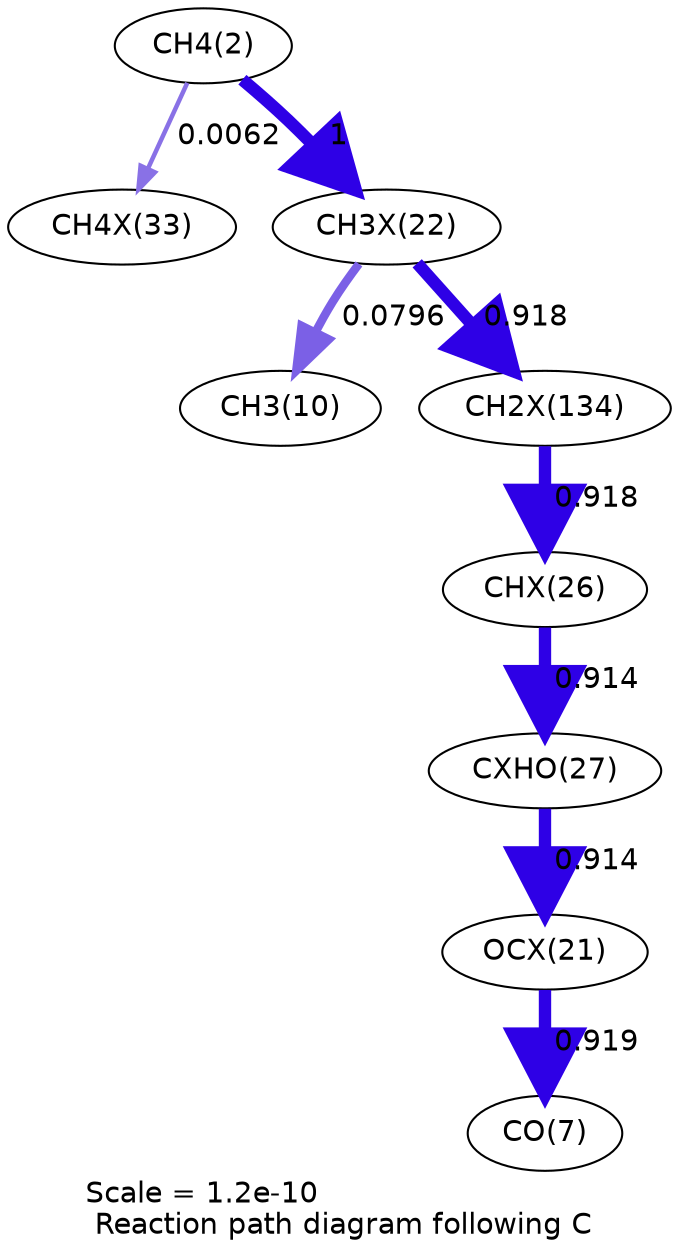 digraph reaction_paths {
center=1;
s4 -> s31[fontname="Helvetica", penwidth=2.16, arrowsize=1.08, color="0.7, 0.506, 0.9"
, label=" 0.0062"];
s4 -> s26[fontname="Helvetica", penwidth=6, arrowsize=3, color="0.7, 1.5, 0.9"
, label=" 1"];
s26 -> s12[fontname="Helvetica", penwidth=4.09, arrowsize=2.04, color="0.7, 0.58, 0.9"
, label=" 0.0796"];
s26 -> s40[fontname="Helvetica", penwidth=5.94, arrowsize=2.97, color="0.7, 1.42, 0.9"
, label=" 0.918"];
s40 -> s29[fontname="Helvetica", penwidth=5.94, arrowsize=2.97, color="0.7, 1.42, 0.9"
, label=" 0.918"];
s29 -> s30[fontname="Helvetica", penwidth=5.93, arrowsize=2.97, color="0.7, 1.41, 0.9"
, label=" 0.914"];
s30 -> s25[fontname="Helvetica", penwidth=5.93, arrowsize=2.97, color="0.7, 1.41, 0.9"
, label=" 0.914"];
s25 -> s9[fontname="Helvetica", penwidth=5.94, arrowsize=2.97, color="0.7, 1.42, 0.9"
, label=" 0.919"];
s4 [ fontname="Helvetica", label="CH4(2)"];
s9 [ fontname="Helvetica", label="CO(7)"];
s12 [ fontname="Helvetica", label="CH3(10)"];
s25 [ fontname="Helvetica", label="OCX(21)"];
s26 [ fontname="Helvetica", label="CH3X(22)"];
s29 [ fontname="Helvetica", label="CHX(26)"];
s30 [ fontname="Helvetica", label="CXHO(27)"];
s31 [ fontname="Helvetica", label="CH4X(33)"];
s40 [ fontname="Helvetica", label="CH2X(134)"];
 label = "Scale = 1.2e-10\l Reaction path diagram following C";
 fontname = "Helvetica";
}
